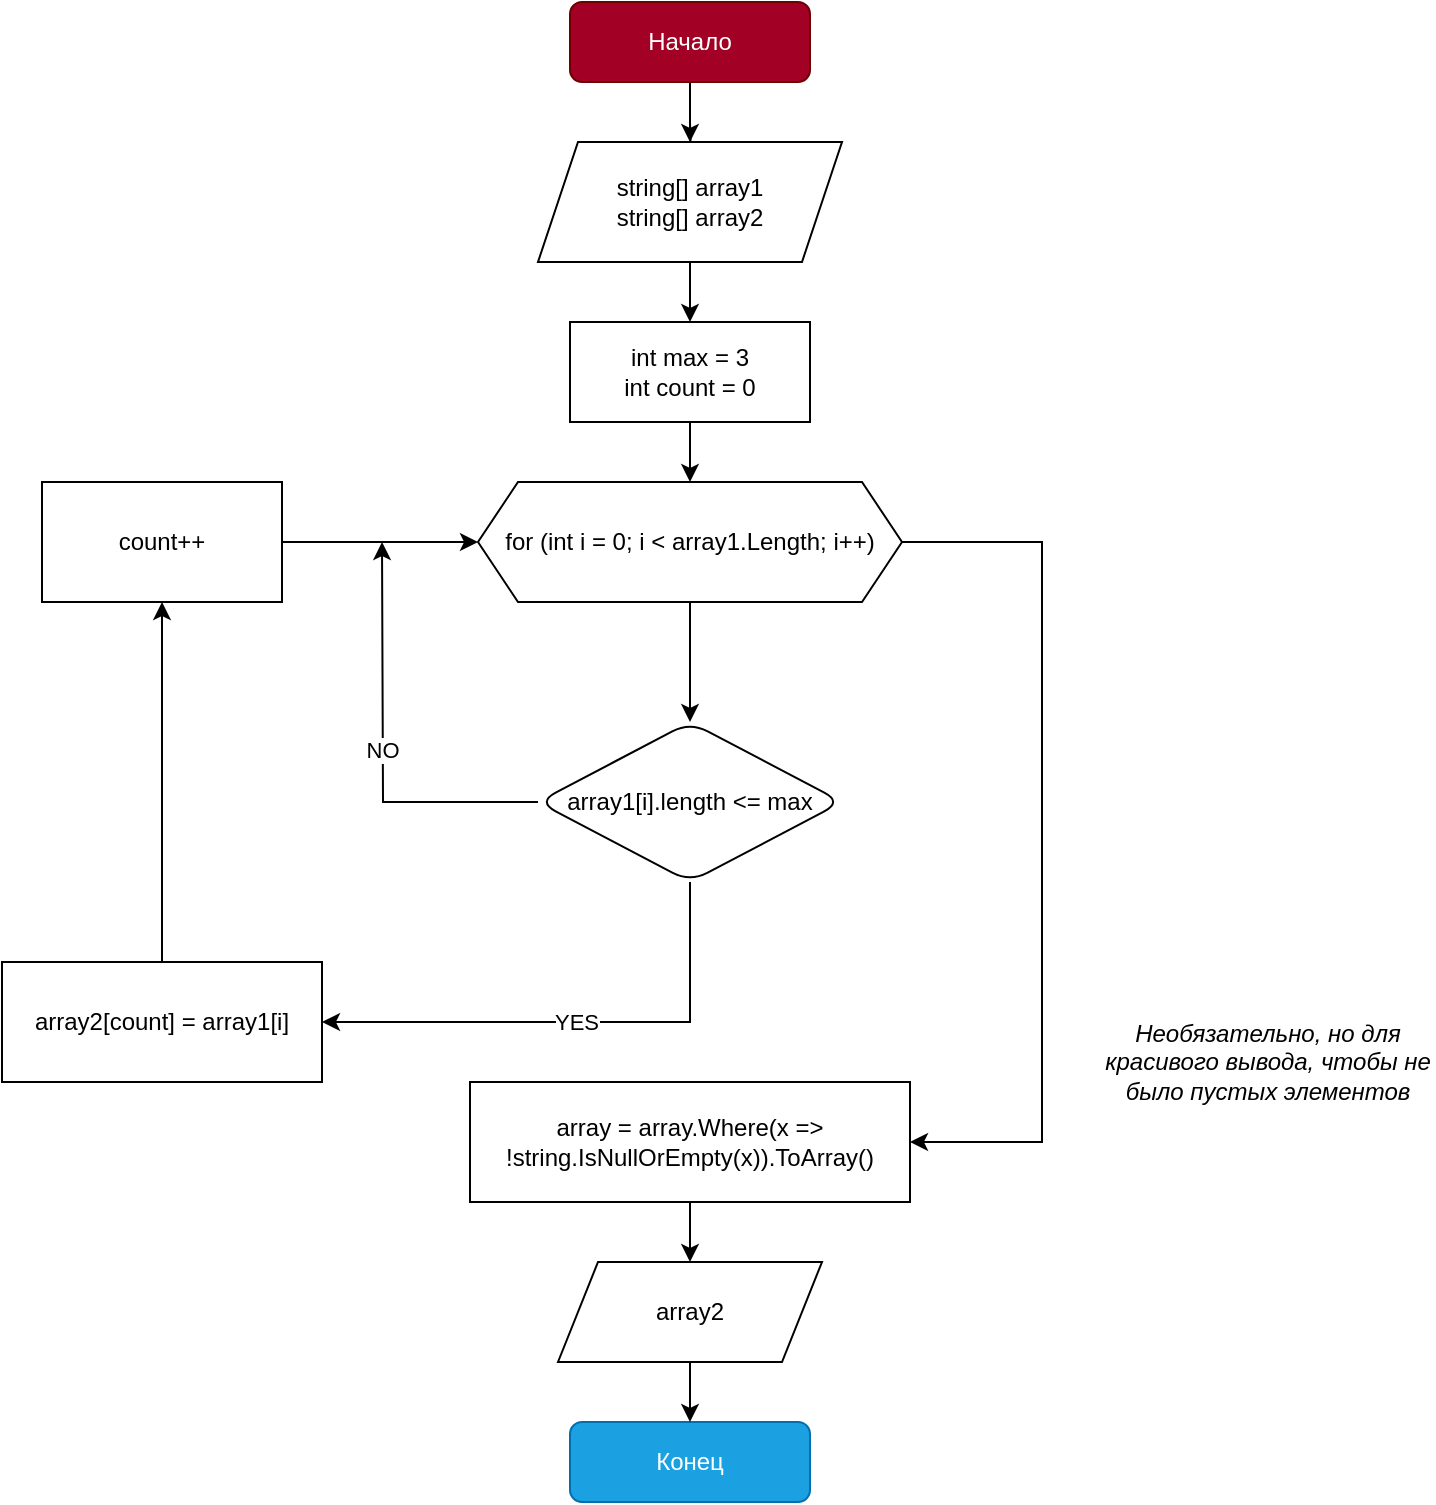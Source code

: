 <mxfile version="20.3.0" type="device"><diagram id="ExX7V8QZPMPwKYVwfd7A" name="Страница 1"><mxGraphModel dx="1422" dy="757" grid="1" gridSize="10" guides="1" tooltips="1" connect="1" arrows="1" fold="1" page="1" pageScale="1" pageWidth="827" pageHeight="1169" math="0" shadow="0"><root><mxCell id="0"/><mxCell id="1" parent="0"/><mxCell id="OA4JDojwKNFzR4-XmZPu-3" value="" style="edgeStyle=orthogonalEdgeStyle;rounded=0;orthogonalLoop=1;jettySize=auto;html=1;" parent="1" target="OA4JDojwKNFzR4-XmZPu-2" edge="1"><mxGeometry relative="1" as="geometry"><mxPoint x="414" y="120" as="sourcePoint"/></mxGeometry></mxCell><mxCell id="_pESNmMpMidoyQftXuOb-2" value="" style="edgeStyle=orthogonalEdgeStyle;rounded=0;orthogonalLoop=1;jettySize=auto;html=1;" edge="1" parent="1" source="OA4JDojwKNFzR4-XmZPu-2" target="_pESNmMpMidoyQftXuOb-1"><mxGeometry relative="1" as="geometry"/></mxCell><mxCell id="OA4JDojwKNFzR4-XmZPu-2" value="string[] array1&lt;br&gt;string[] array2" style="shape=parallelogram;perimeter=parallelogramPerimeter;whiteSpace=wrap;html=1;fixedSize=1;rounded=1;arcSize=0;" parent="1" vertex="1"><mxGeometry x="338" y="130" width="152" height="60" as="geometry"/></mxCell><mxCell id="OA4JDojwKNFzR4-XmZPu-9" value="YES" style="edgeStyle=orthogonalEdgeStyle;rounded=0;orthogonalLoop=1;jettySize=auto;html=1;" parent="1" source="OA4JDojwKNFzR4-XmZPu-6" target="OA4JDojwKNFzR4-XmZPu-8" edge="1"><mxGeometry relative="1" as="geometry"><Array as="points"><mxPoint x="414" y="570"/><mxPoint x="150" y="570"/></Array></mxGeometry></mxCell><mxCell id="ZHeiQH7LwM0rqhjq1X-g-11" value="NO" style="edgeStyle=orthogonalEdgeStyle;rounded=0;orthogonalLoop=1;jettySize=auto;html=1;exitX=0;exitY=0.5;exitDx=0;exitDy=0;" parent="1" source="OA4JDojwKNFzR4-XmZPu-6" edge="1"><mxGeometry relative="1" as="geometry"><mxPoint x="260" y="330.0" as="targetPoint"/></mxGeometry></mxCell><mxCell id="OA4JDojwKNFzR4-XmZPu-6" value="array1[i].length &amp;lt;= max" style="rhombus;whiteSpace=wrap;html=1;rounded=1;" parent="1" vertex="1"><mxGeometry x="338" y="420" width="152" height="80" as="geometry"/></mxCell><mxCell id="ZHeiQH7LwM0rqhjq1X-g-6" value="" style="edgeStyle=orthogonalEdgeStyle;rounded=0;orthogonalLoop=1;jettySize=auto;html=1;" parent="1" source="OA4JDojwKNFzR4-XmZPu-8" target="ZHeiQH7LwM0rqhjq1X-g-5" edge="1"><mxGeometry relative="1" as="geometry"/></mxCell><mxCell id="OA4JDojwKNFzR4-XmZPu-8" value="array2[count] = array1[i]&lt;br&gt;" style="whiteSpace=wrap;html=1;rounded=1;arcSize=0;" parent="1" vertex="1"><mxGeometry x="70" y="540" width="160" height="60" as="geometry"/></mxCell><mxCell id="ZHeiQH7LwM0rqhjq1X-g-3" style="edgeStyle=orthogonalEdgeStyle;rounded=0;orthogonalLoop=1;jettySize=auto;html=1;exitX=0.5;exitY=1;exitDx=0;exitDy=0;entryX=0.5;entryY=0;entryDx=0;entryDy=0;" parent="1" source="ZHeiQH7LwM0rqhjq1X-g-1" target="OA4JDojwKNFzR4-XmZPu-6" edge="1"><mxGeometry relative="1" as="geometry"/></mxCell><mxCell id="ZHeiQH7LwM0rqhjq1X-g-13" value="" style="edgeStyle=orthogonalEdgeStyle;rounded=0;orthogonalLoop=1;jettySize=auto;html=1;" parent="1" source="ZHeiQH7LwM0rqhjq1X-g-1" target="ZHeiQH7LwM0rqhjq1X-g-12" edge="1"><mxGeometry relative="1" as="geometry"><Array as="points"><mxPoint x="590" y="330"/><mxPoint x="590" y="630"/></Array></mxGeometry></mxCell><mxCell id="ZHeiQH7LwM0rqhjq1X-g-1" value="for (int i = 0; i &amp;lt; array1.Length; i++)&lt;br&gt;" style="shape=hexagon;perimeter=hexagonPerimeter2;whiteSpace=wrap;html=1;fixedSize=1;" parent="1" vertex="1"><mxGeometry x="308" y="300" width="212" height="60" as="geometry"/></mxCell><mxCell id="ZHeiQH7LwM0rqhjq1X-g-7" value="" style="edgeStyle=orthogonalEdgeStyle;rounded=0;orthogonalLoop=1;jettySize=auto;html=1;" parent="1" source="ZHeiQH7LwM0rqhjq1X-g-5" target="ZHeiQH7LwM0rqhjq1X-g-1" edge="1"><mxGeometry relative="1" as="geometry"/></mxCell><mxCell id="ZHeiQH7LwM0rqhjq1X-g-5" value="count++" style="whiteSpace=wrap;html=1;rounded=1;arcSize=0;" parent="1" vertex="1"><mxGeometry x="90" y="300" width="120" height="60" as="geometry"/></mxCell><mxCell id="WcfPxBmjsUB6mzToTidK-5" value="" style="edgeStyle=orthogonalEdgeStyle;rounded=0;orthogonalLoop=1;jettySize=auto;html=1;" parent="1" source="ZHeiQH7LwM0rqhjq1X-g-12" target="WcfPxBmjsUB6mzToTidK-4" edge="1"><mxGeometry relative="1" as="geometry"/></mxCell><mxCell id="ZHeiQH7LwM0rqhjq1X-g-12" value="array = array.Where(x =&amp;gt; !string.IsNullOrEmpty(x)).ToArray()" style="whiteSpace=wrap;html=1;" parent="1" vertex="1"><mxGeometry x="304" y="600" width="220" height="60" as="geometry"/></mxCell><mxCell id="ZHeiQH7LwM0rqhjq1X-g-14" value="Необязательно, но для красивого вывода, чтобы не было пустых элементов" style="text;html=1;strokeColor=none;fillColor=none;align=center;verticalAlign=middle;whiteSpace=wrap;rounded=0;glass=0;fontStyle=2" parent="1" vertex="1"><mxGeometry x="620" y="575" width="166" height="30" as="geometry"/></mxCell><mxCell id="WcfPxBmjsUB6mzToTidK-3" value="" style="edgeStyle=orthogonalEdgeStyle;rounded=0;orthogonalLoop=1;jettySize=auto;html=1;" parent="1" source="WcfPxBmjsUB6mzToTidK-1" target="OA4JDojwKNFzR4-XmZPu-2" edge="1"><mxGeometry relative="1" as="geometry"/></mxCell><mxCell id="WcfPxBmjsUB6mzToTidK-1" value="Начало" style="rounded=1;whiteSpace=wrap;html=1;fillColor=#a20025;fontColor=#ffffff;strokeColor=#6F0000;" parent="1" vertex="1"><mxGeometry x="354" y="60" width="120" height="40" as="geometry"/></mxCell><mxCell id="WcfPxBmjsUB6mzToTidK-2" value="Конец" style="rounded=1;whiteSpace=wrap;html=1;fillColor=#1ba1e2;fontColor=#ffffff;strokeColor=#006EAF;" parent="1" vertex="1"><mxGeometry x="354" y="770" width="120" height="40" as="geometry"/></mxCell><mxCell id="WcfPxBmjsUB6mzToTidK-6" value="" style="edgeStyle=orthogonalEdgeStyle;rounded=0;orthogonalLoop=1;jettySize=auto;html=1;" parent="1" source="WcfPxBmjsUB6mzToTidK-4" target="WcfPxBmjsUB6mzToTidK-2" edge="1"><mxGeometry relative="1" as="geometry"/></mxCell><mxCell id="WcfPxBmjsUB6mzToTidK-4" value="array2" style="shape=parallelogram;perimeter=parallelogramPerimeter;whiteSpace=wrap;html=1;fixedSize=1;rounded=0;glass=0;" parent="1" vertex="1"><mxGeometry x="348" y="690" width="132" height="50" as="geometry"/></mxCell><mxCell id="_pESNmMpMidoyQftXuOb-3" value="" style="edgeStyle=orthogonalEdgeStyle;rounded=0;orthogonalLoop=1;jettySize=auto;html=1;" edge="1" parent="1" source="_pESNmMpMidoyQftXuOb-1" target="ZHeiQH7LwM0rqhjq1X-g-1"><mxGeometry relative="1" as="geometry"/></mxCell><mxCell id="_pESNmMpMidoyQftXuOb-1" value="int max = 3&lt;br&gt;int count = 0" style="rounded=0;whiteSpace=wrap;html=1;glass=0;" vertex="1" parent="1"><mxGeometry x="354" y="220" width="120" height="50" as="geometry"/></mxCell></root></mxGraphModel></diagram></mxfile>